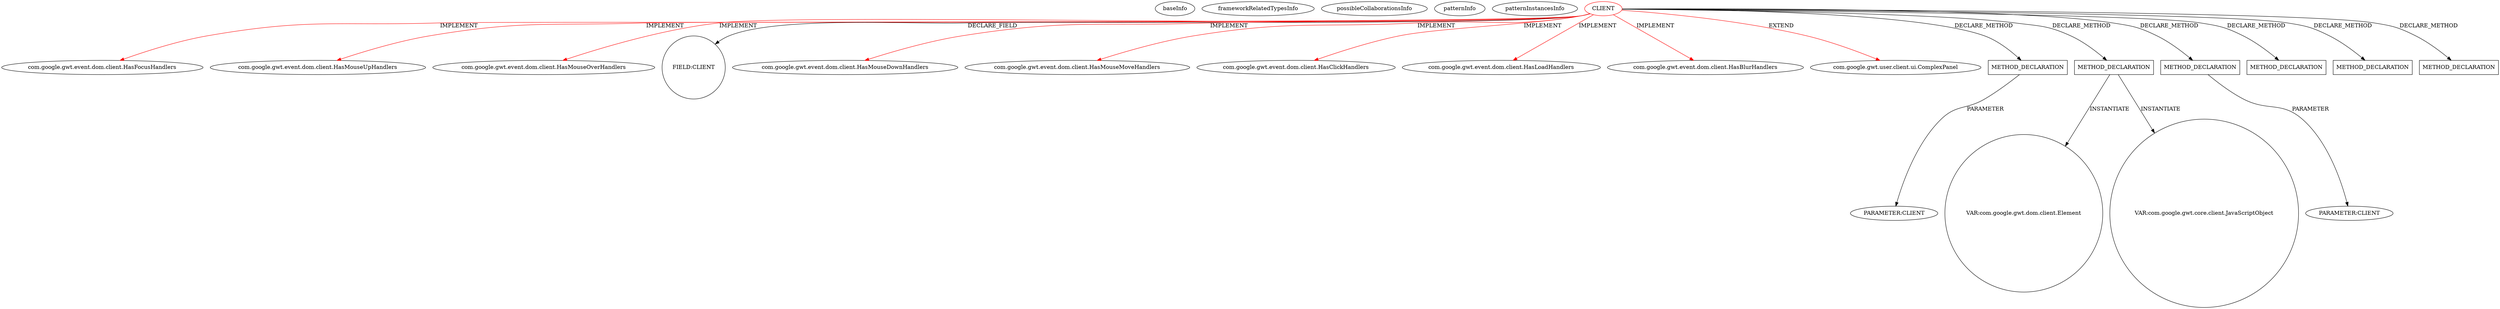 digraph {
baseInfo[graphId=602,category="pattern",isAnonymous=false,possibleRelation=false]
frameworkRelatedTypesInfo[0="com.google.gwt.user.client.ui.ComplexPanel",1="com.google.gwt.event.dom.client.HasLoadHandlers",2="com.google.gwt.event.dom.client.HasMouseOverHandlers",3="com.google.gwt.event.dom.client.HasMouseMoveHandlers",4="com.google.gwt.event.dom.client.HasFocusHandlers",5="com.google.gwt.event.dom.client.HasClickHandlers",6="com.google.gwt.event.dom.client.HasMouseDownHandlers",7="com.google.gwt.event.dom.client.HasBlurHandlers",8="com.google.gwt.event.dom.client.HasMouseUpHandlers"]
possibleCollaborationsInfo[]
patternInfo[frequency=3.0,patternRootClient=0]
patternInstancesInfo[0="mguiral-GwtSvgLib~/mguiral-GwtSvgLib/GwtSvgLib-master/src/gwt/html5/svg/client/user/ui/SVGTextContentWidget.java~SVGTextContentWidget~3987",1="mguiral-GwtSvgLib~/mguiral-GwtSvgLib/GwtSvgLib-master/src/gwt/html5/svg/client/user/ui/SVGGraphicalWidget.java~SVGGraphicalWidget~3974",2="mguiral-GwtSvgLib~/mguiral-GwtSvgLib/GwtSvgLib-master/src/gwt/html5/svg/client/user/ui/SVGSwitchWidget.java~SVGSwitchWidget~4001"]
2[label="com.google.gwt.event.dom.client.HasFocusHandlers",vertexType="FRAMEWORK_INTERFACE_TYPE",isFrameworkType=false]
0[label="CLIENT",vertexType="ROOT_CLIENT_CLASS_DECLARATION",isFrameworkType=false,color=red]
6[label="com.google.gwt.event.dom.client.HasMouseUpHandlers",vertexType="FRAMEWORK_INTERFACE_TYPE",isFrameworkType=false]
7[label="com.google.gwt.event.dom.client.HasMouseOverHandlers",vertexType="FRAMEWORK_INTERFACE_TYPE",isFrameworkType=false]
11[label="FIELD:CLIENT",vertexType="FIELD_DECLARATION",isFrameworkType=false,shape=circle]
5[label="com.google.gwt.event.dom.client.HasMouseDownHandlers",vertexType="FRAMEWORK_INTERFACE_TYPE",isFrameworkType=false]
8[label="com.google.gwt.event.dom.client.HasMouseMoveHandlers",vertexType="FRAMEWORK_INTERFACE_TYPE",isFrameworkType=false]
4[label="com.google.gwt.event.dom.client.HasClickHandlers",vertexType="FRAMEWORK_INTERFACE_TYPE",isFrameworkType=false]
10[label="com.google.gwt.event.dom.client.HasLoadHandlers",vertexType="FRAMEWORK_INTERFACE_TYPE",isFrameworkType=false]
3[label="com.google.gwt.event.dom.client.HasBlurHandlers",vertexType="FRAMEWORK_INTERFACE_TYPE",isFrameworkType=false]
1[label="com.google.gwt.user.client.ui.ComplexPanel",vertexType="FRAMEWORK_CLASS_TYPE",isFrameworkType=false]
146[label="METHOD_DECLARATION",vertexType="CLIENT_METHOD_DECLARATION",isFrameworkType=false,shape=box]
148[label="PARAMETER:CLIENT",vertexType="PARAMETER_DECLARATION",isFrameworkType=false]
119[label="METHOD_DECLARATION",vertexType="CLIENT_METHOD_DECLARATION",isFrameworkType=false,shape=box]
125[label="VAR:com.google.gwt.dom.client.Element",vertexType="VARIABLE_EXPRESION",isFrameworkType=false,shape=circle]
122[label="VAR:com.google.gwt.core.client.JavaScriptObject",vertexType="VARIABLE_EXPRESION",isFrameworkType=false,shape=circle]
104[label="METHOD_DECLARATION",vertexType="CLIENT_METHOD_DECLARATION",isFrameworkType=false,shape=box]
106[label="PARAMETER:CLIENT",vertexType="PARAMETER_DECLARATION",isFrameworkType=false]
142[label="METHOD_DECLARATION",vertexType="CLIENT_METHOD_DECLARATION",isFrameworkType=false,shape=box]
117[label="METHOD_DECLARATION",vertexType="CLIENT_METHOD_DECLARATION",isFrameworkType=false,shape=box]
139[label="METHOD_DECLARATION",vertexType="CLIENT_METHOD_DECLARATION",isFrameworkType=false,shape=box]
0->1[label="EXTEND",color=red]
0->10[label="IMPLEMENT",color=red]
104->106[label="PARAMETER"]
0->119[label="DECLARE_METHOD"]
0->7[label="IMPLEMENT",color=red]
0->8[label="IMPLEMENT",color=red]
0->2[label="IMPLEMENT",color=red]
0->117[label="DECLARE_METHOD"]
0->4[label="IMPLEMENT",color=red]
0->5[label="IMPLEMENT",color=red]
0->142[label="DECLARE_METHOD"]
0->3[label="IMPLEMENT",color=red]
0->139[label="DECLARE_METHOD"]
119->125[label="INSTANTIATE"]
0->11[label="DECLARE_FIELD"]
0->146[label="DECLARE_METHOD"]
0->6[label="IMPLEMENT",color=red]
0->104[label="DECLARE_METHOD"]
119->122[label="INSTANTIATE"]
146->148[label="PARAMETER"]
}
